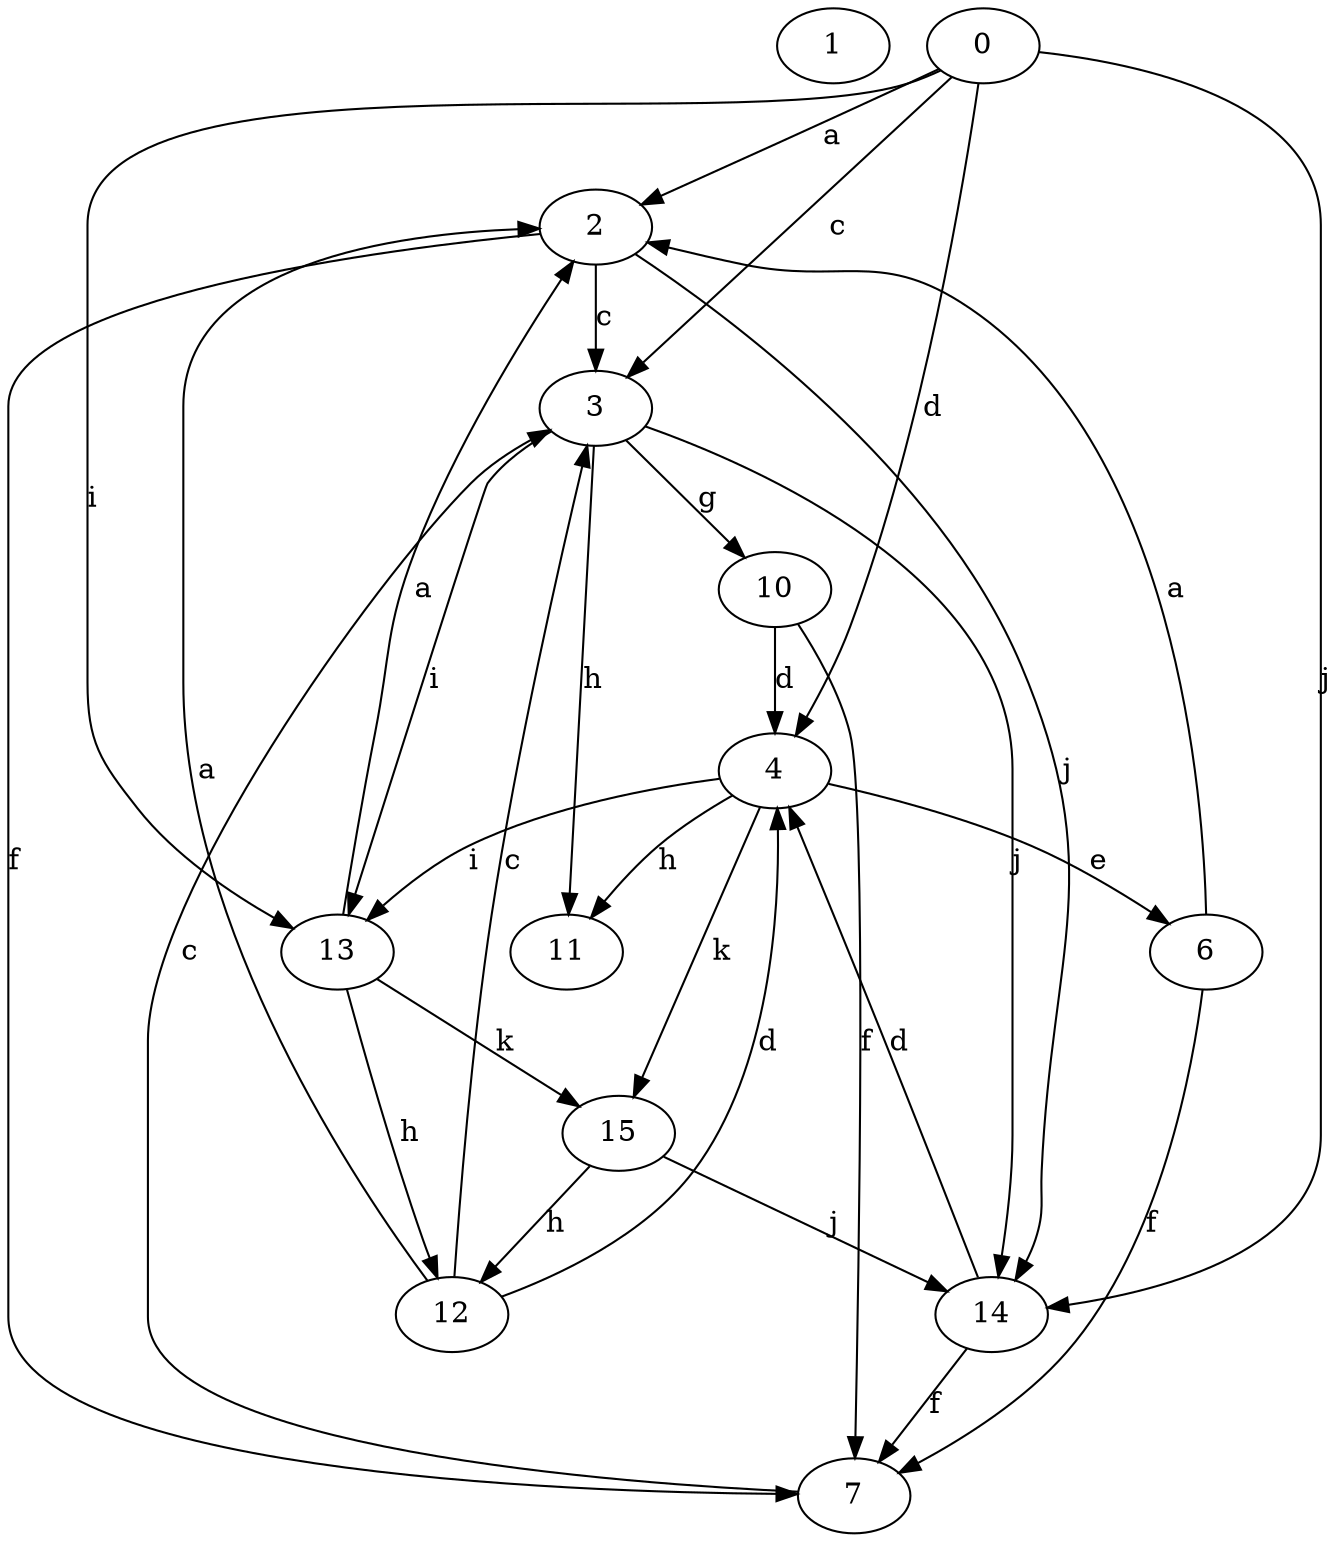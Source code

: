 strict digraph  {
1;
0;
2;
3;
4;
6;
7;
10;
11;
12;
13;
14;
15;
0 -> 2  [label=a];
0 -> 3  [label=c];
0 -> 4  [label=d];
0 -> 13  [label=i];
0 -> 14  [label=j];
2 -> 3  [label=c];
2 -> 7  [label=f];
2 -> 14  [label=j];
3 -> 10  [label=g];
3 -> 11  [label=h];
3 -> 13  [label=i];
3 -> 14  [label=j];
4 -> 6  [label=e];
4 -> 11  [label=h];
4 -> 13  [label=i];
4 -> 15  [label=k];
6 -> 2  [label=a];
6 -> 7  [label=f];
7 -> 3  [label=c];
10 -> 4  [label=d];
10 -> 7  [label=f];
12 -> 2  [label=a];
12 -> 3  [label=c];
12 -> 4  [label=d];
13 -> 2  [label=a];
13 -> 12  [label=h];
13 -> 15  [label=k];
14 -> 4  [label=d];
14 -> 7  [label=f];
15 -> 12  [label=h];
15 -> 14  [label=j];
}
